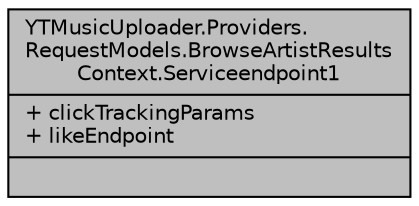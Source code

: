 digraph "YTMusicUploader.Providers.RequestModels.BrowseArtistResultsContext.Serviceendpoint1"
{
 // LATEX_PDF_SIZE
  edge [fontname="Helvetica",fontsize="10",labelfontname="Helvetica",labelfontsize="10"];
  node [fontname="Helvetica",fontsize="10",shape=record];
  Node1 [label="{YTMusicUploader.Providers.\lRequestModels.BrowseArtistResults\lContext.Serviceendpoint1\n|+ clickTrackingParams\l+ likeEndpoint\l|}",height=0.2,width=0.4,color="black", fillcolor="grey75", style="filled", fontcolor="black",tooltip=" "];
}
